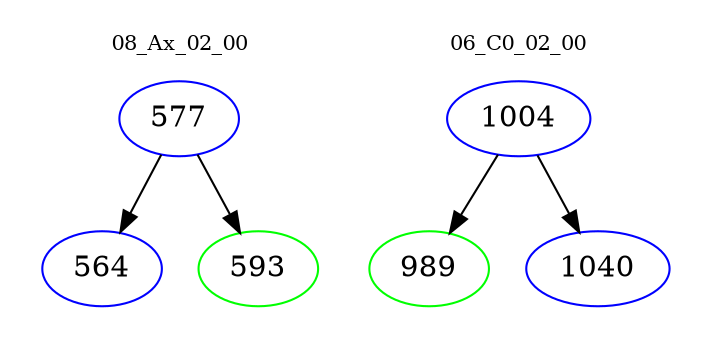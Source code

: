 digraph{
subgraph cluster_0 {
color = white
label = "08_Ax_02_00";
fontsize=10;
T0_577 [label="577", color="blue"]
T0_577 -> T0_564 [color="black"]
T0_564 [label="564", color="blue"]
T0_577 -> T0_593 [color="black"]
T0_593 [label="593", color="green"]
}
subgraph cluster_1 {
color = white
label = "06_C0_02_00";
fontsize=10;
T1_1004 [label="1004", color="blue"]
T1_1004 -> T1_989 [color="black"]
T1_989 [label="989", color="green"]
T1_1004 -> T1_1040 [color="black"]
T1_1040 [label="1040", color="blue"]
}
}

